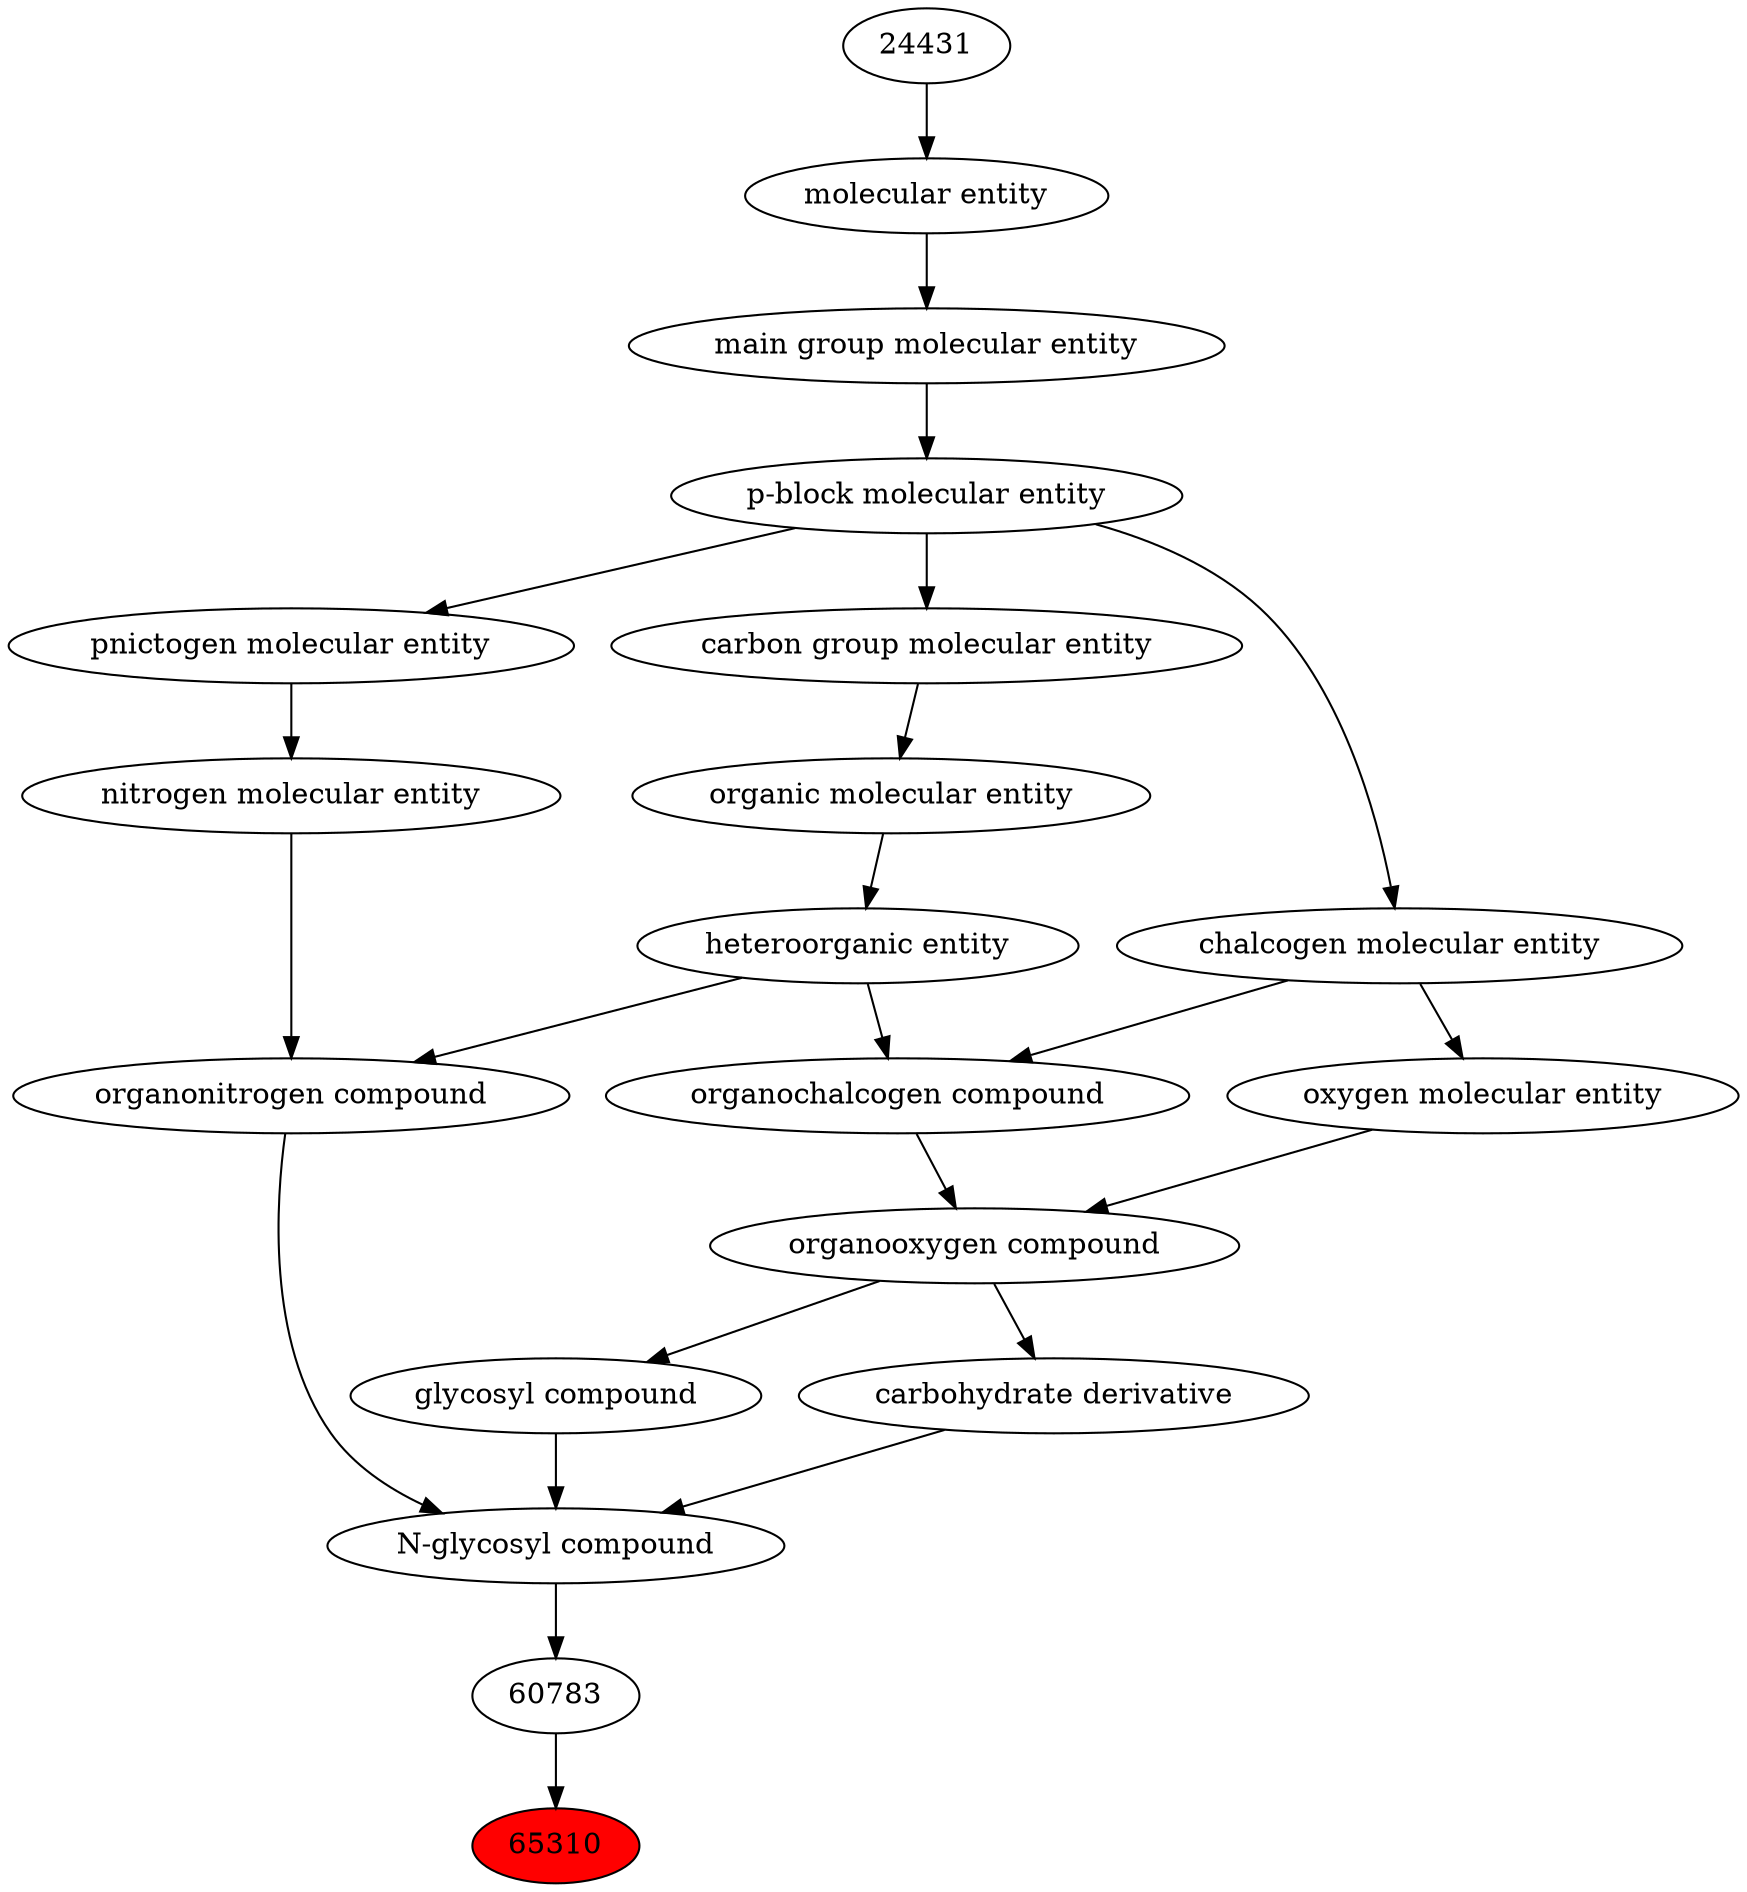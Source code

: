 digraph tree{ 
65310 [label="65310" fillcolor=red style=filled]
60783 -> 65310
60783 [label="60783"]
21731 -> 60783
21731 [label="N-glycosyl compound"]
35352 -> 21731
63161 -> 21731
63299 -> 21731
35352 [label="organonitrogen compound"]
51143 -> 35352
33285 -> 35352
63161 [label="glycosyl compound"]
36963 -> 63161
63299 [label="carbohydrate derivative"]
36963 -> 63299
51143 [label="nitrogen molecular entity"]
33302 -> 51143
33285 [label="heteroorganic entity"]
50860 -> 33285
36963 [label="organooxygen compound"]
36962 -> 36963
25806 -> 36963
33302 [label="pnictogen molecular entity"]
33675 -> 33302
50860 [label="organic molecular entity"]
33582 -> 50860
36962 [label="organochalcogen compound"]
33285 -> 36962
33304 -> 36962
25806 [label="oxygen molecular entity"]
33304 -> 25806
33675 [label="p-block molecular entity"]
33579 -> 33675
33582 [label="carbon group molecular entity"]
33675 -> 33582
33304 [label="chalcogen molecular entity"]
33675 -> 33304
33579 [label="main group molecular entity"]
23367 -> 33579
23367 [label="molecular entity"]
24431 -> 23367
24431 [label="24431"]
}